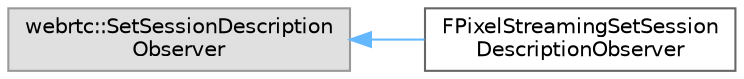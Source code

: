 digraph "Graphical Class Hierarchy"
{
 // INTERACTIVE_SVG=YES
 // LATEX_PDF_SIZE
  bgcolor="transparent";
  edge [fontname=Helvetica,fontsize=10,labelfontname=Helvetica,labelfontsize=10];
  node [fontname=Helvetica,fontsize=10,shape=box,height=0.2,width=0.4];
  rankdir="LR";
  Node0 [id="Node000000",label="webrtc::SetSessionDescription\lObserver",height=0.2,width=0.4,color="grey60", fillcolor="#E0E0E0", style="filled",tooltip=" "];
  Node0 -> Node1 [id="edge9876_Node000000_Node000001",dir="back",color="steelblue1",style="solid",tooltip=" "];
  Node1 [id="Node000001",label="FPixelStreamingSetSession\lDescriptionObserver",height=0.2,width=0.4,color="grey40", fillcolor="white", style="filled",URL="$d0/d47/classFPixelStreamingSetSessionDescriptionObserver.html",tooltip=" "];
}
